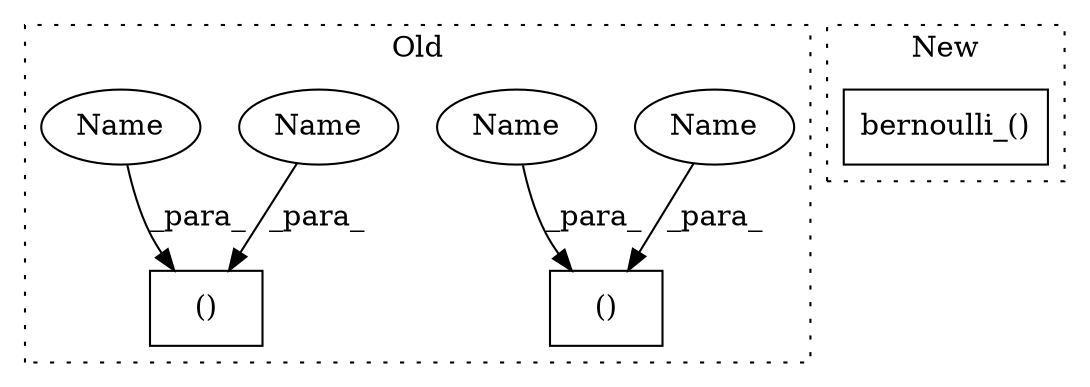 digraph G {
subgraph cluster0 {
1 [label="()" a="54" s="3584" l="9" shape="box"];
3 [label="()" a="54" s="3922" l="9" shape="box"];
4 [label="Name" a="87" s="3927" l="1" shape="ellipse"];
5 [label="Name" a="87" s="3589" l="1" shape="ellipse"];
6 [label="Name" a="87" s="3592" l="1" shape="ellipse"];
7 [label="Name" a="87" s="3930" l="1" shape="ellipse"];
label = "Old";
style="dotted";
}
subgraph cluster1 {
2 [label="bernoulli_()" a="75" s="3469,3505" l="31,1" shape="box"];
label = "New";
style="dotted";
}
4 -> 3 [label="_para_"];
5 -> 1 [label="_para_"];
6 -> 1 [label="_para_"];
7 -> 3 [label="_para_"];
}